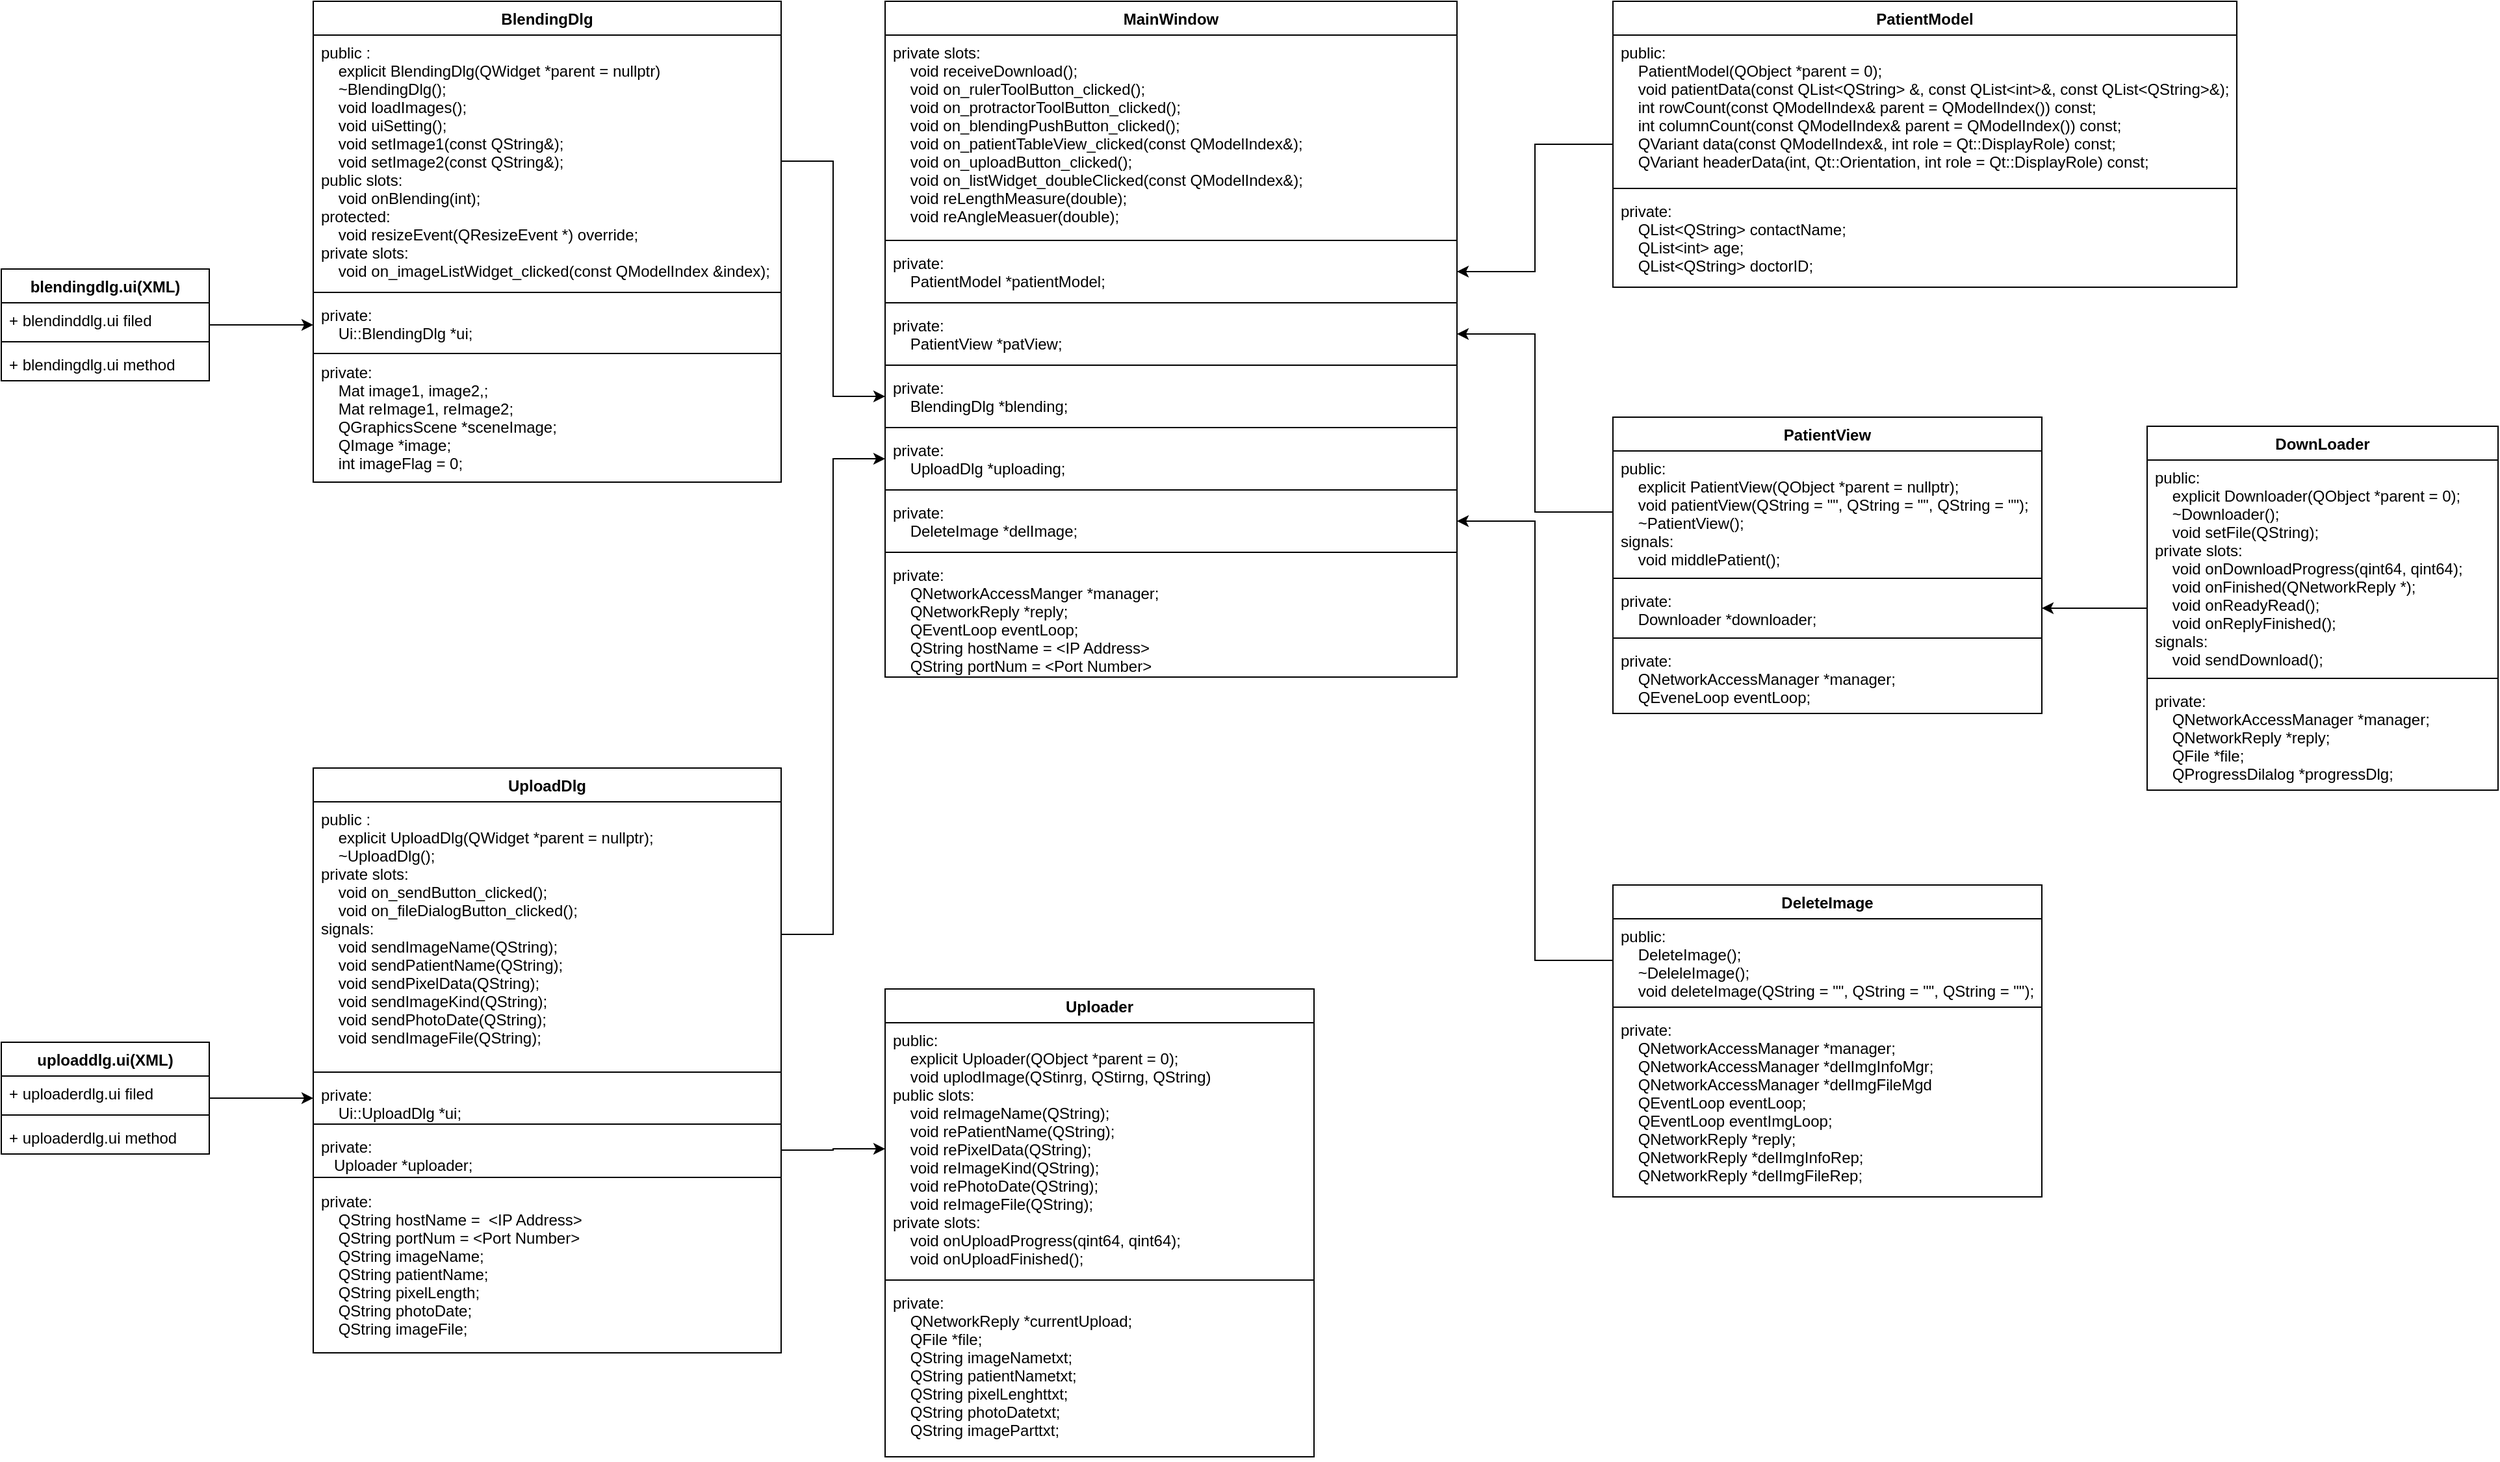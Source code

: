 <mxfile version="20.8.20" type="device"><diagram name="페이지-1" id="RAT4wVrzvzEcZ1iQlBy8"><mxGraphModel dx="3677" dy="1453" grid="1" gridSize="10" guides="1" tooltips="1" connect="1" arrows="1" fold="1" page="1" pageScale="1" pageWidth="827" pageHeight="1169" math="0" shadow="0"><root><mxCell id="0"/><mxCell id="1" parent="0"/><mxCell id="1sDQeFEwrsT5WtRH7yse-5" value="MainWindow" style="swimlane;fontStyle=1;align=center;verticalAlign=top;childLayout=stackLayout;horizontal=1;startSize=26;horizontalStack=0;resizeParent=1;resizeParentMax=0;resizeLast=0;collapsible=1;marginBottom=0;" vertex="1" parent="1"><mxGeometry y="80" width="440" height="520" as="geometry"/></mxCell><mxCell id="1sDQeFEwrsT5WtRH7yse-6" value="private slots:&#10;    void receiveDownload();&#10;    void on_rulerToolButton_clicked();&#10;    void on_protractorToolButton_clicked();&#10;    void on_blendingPushButton_clicked();&#10;    void on_patientTableView_clicked(const QModelIndex&amp;);&#10;    void on_uploadButton_clicked();&#10;    void on_listWidget_doubleClicked(const QModelIndex&amp;);&#10;    void reLengthMeasure(double);&#10;    void reAngleMeasuer(double);" style="text;strokeColor=none;fillColor=none;align=left;verticalAlign=top;spacingLeft=4;spacingRight=4;overflow=hidden;rotatable=0;points=[[0,0.5],[1,0.5]];portConstraint=eastwest;" vertex="1" parent="1sDQeFEwrsT5WtRH7yse-5"><mxGeometry y="26" width="440" height="154" as="geometry"/></mxCell><mxCell id="1sDQeFEwrsT5WtRH7yse-7" value="" style="line;strokeWidth=1;fillColor=none;align=left;verticalAlign=middle;spacingTop=-1;spacingLeft=3;spacingRight=3;rotatable=0;labelPosition=right;points=[];portConstraint=eastwest;strokeColor=inherit;" vertex="1" parent="1sDQeFEwrsT5WtRH7yse-5"><mxGeometry y="180" width="440" height="8" as="geometry"/></mxCell><mxCell id="1sDQeFEwrsT5WtRH7yse-69" value="private:&#10;    PatientModel *patientModel;" style="text;strokeColor=none;fillColor=none;align=left;verticalAlign=top;spacingLeft=4;spacingRight=4;overflow=hidden;rotatable=0;points=[[0,0.5],[1,0.5]];portConstraint=eastwest;" vertex="1" parent="1sDQeFEwrsT5WtRH7yse-5"><mxGeometry y="188" width="440" height="40" as="geometry"/></mxCell><mxCell id="1sDQeFEwrsT5WtRH7yse-62" value="" style="line;strokeWidth=1;fillColor=none;align=left;verticalAlign=middle;spacingTop=-1;spacingLeft=3;spacingRight=3;rotatable=0;labelPosition=right;points=[];portConstraint=eastwest;strokeColor=inherit;" vertex="1" parent="1sDQeFEwrsT5WtRH7yse-5"><mxGeometry y="228" width="440" height="8" as="geometry"/></mxCell><mxCell id="1sDQeFEwrsT5WtRH7yse-66" value="private:&#10;    PatientView *patView;" style="text;strokeColor=none;fillColor=none;align=left;verticalAlign=top;spacingLeft=4;spacingRight=4;overflow=hidden;rotatable=0;points=[[0,0.5],[1,0.5]];portConstraint=eastwest;" vertex="1" parent="1sDQeFEwrsT5WtRH7yse-5"><mxGeometry y="236" width="440" height="40" as="geometry"/></mxCell><mxCell id="1sDQeFEwrsT5WtRH7yse-63" value="" style="line;strokeWidth=1;fillColor=none;align=left;verticalAlign=middle;spacingTop=-1;spacingLeft=3;spacingRight=3;rotatable=0;labelPosition=right;points=[];portConstraint=eastwest;strokeColor=inherit;" vertex="1" parent="1sDQeFEwrsT5WtRH7yse-5"><mxGeometry y="276" width="440" height="8" as="geometry"/></mxCell><mxCell id="1sDQeFEwrsT5WtRH7yse-68" value="private:&#10;    BlendingDlg *blending;    " style="text;strokeColor=none;fillColor=none;align=left;verticalAlign=top;spacingLeft=4;spacingRight=4;overflow=hidden;rotatable=0;points=[[0,0.5],[1,0.5]];portConstraint=eastwest;" vertex="1" parent="1sDQeFEwrsT5WtRH7yse-5"><mxGeometry y="284" width="440" height="40" as="geometry"/></mxCell><mxCell id="1sDQeFEwrsT5WtRH7yse-64" value="" style="line;strokeWidth=1;fillColor=none;align=left;verticalAlign=middle;spacingTop=-1;spacingLeft=3;spacingRight=3;rotatable=0;labelPosition=right;points=[];portConstraint=eastwest;strokeColor=inherit;" vertex="1" parent="1sDQeFEwrsT5WtRH7yse-5"><mxGeometry y="324" width="440" height="8" as="geometry"/></mxCell><mxCell id="1sDQeFEwrsT5WtRH7yse-67" value="private:&#10;    UploadDlg *uploading;" style="text;strokeColor=none;fillColor=none;align=left;verticalAlign=top;spacingLeft=4;spacingRight=4;overflow=hidden;rotatable=0;points=[[0,0.5],[1,0.5]];portConstraint=eastwest;" vertex="1" parent="1sDQeFEwrsT5WtRH7yse-5"><mxGeometry y="332" width="440" height="40" as="geometry"/></mxCell><mxCell id="1sDQeFEwrsT5WtRH7yse-65" value="" style="line;strokeWidth=1;fillColor=none;align=left;verticalAlign=middle;spacingTop=-1;spacingLeft=3;spacingRight=3;rotatable=0;labelPosition=right;points=[];portConstraint=eastwest;strokeColor=inherit;" vertex="1" parent="1sDQeFEwrsT5WtRH7yse-5"><mxGeometry y="372" width="440" height="8" as="geometry"/></mxCell><mxCell id="1sDQeFEwrsT5WtRH7yse-8" value="private:&#10;    DeleteImage *delImage;" style="text;strokeColor=none;fillColor=none;align=left;verticalAlign=top;spacingLeft=4;spacingRight=4;overflow=hidden;rotatable=0;points=[[0,0.5],[1,0.5]];portConstraint=eastwest;" vertex="1" parent="1sDQeFEwrsT5WtRH7yse-5"><mxGeometry y="380" width="440" height="40" as="geometry"/></mxCell><mxCell id="1sDQeFEwrsT5WtRH7yse-70" value="" style="line;strokeWidth=1;fillColor=none;align=left;verticalAlign=middle;spacingTop=-1;spacingLeft=3;spacingRight=3;rotatable=0;labelPosition=right;points=[];portConstraint=eastwest;strokeColor=inherit;" vertex="1" parent="1sDQeFEwrsT5WtRH7yse-5"><mxGeometry y="420" width="440" height="8" as="geometry"/></mxCell><mxCell id="1sDQeFEwrsT5WtRH7yse-71" value="private:&#10;    QNetworkAccessManger *manager;&#10;    QNetworkReply *reply;   &#10;    QEventLoop eventLoop;&#10;    QString hostName = &lt;IP Address&gt;&#10;    QString portNum = &lt;Port Number&gt;" style="text;strokeColor=none;fillColor=none;align=left;verticalAlign=top;spacingLeft=4;spacingRight=4;overflow=hidden;rotatable=0;points=[[0,0.5],[1,0.5]];portConstraint=eastwest;" vertex="1" parent="1sDQeFEwrsT5WtRH7yse-5"><mxGeometry y="428" width="440" height="92" as="geometry"/></mxCell><mxCell id="1sDQeFEwrsT5WtRH7yse-9" value="DeleteImage" style="swimlane;fontStyle=1;align=center;verticalAlign=top;childLayout=stackLayout;horizontal=1;startSize=26;horizontalStack=0;resizeParent=1;resizeParentMax=0;resizeLast=0;collapsible=1;marginBottom=0;" vertex="1" parent="1"><mxGeometry x="560" y="760" width="330" height="240" as="geometry"/></mxCell><mxCell id="1sDQeFEwrsT5WtRH7yse-10" value="public:&#10;    DeleteImage();   &#10;    ~DeleleImage();&#10;    void deleteImage(QString = &quot;&quot;, QString = &quot;&quot;, QString = &quot;&quot;);" style="text;strokeColor=none;fillColor=none;align=left;verticalAlign=top;spacingLeft=4;spacingRight=4;overflow=hidden;rotatable=0;points=[[0,0.5],[1,0.5]];portConstraint=eastwest;" vertex="1" parent="1sDQeFEwrsT5WtRH7yse-9"><mxGeometry y="26" width="330" height="64" as="geometry"/></mxCell><mxCell id="1sDQeFEwrsT5WtRH7yse-11" value="" style="line;strokeWidth=1;fillColor=none;align=left;verticalAlign=middle;spacingTop=-1;spacingLeft=3;spacingRight=3;rotatable=0;labelPosition=right;points=[];portConstraint=eastwest;strokeColor=inherit;" vertex="1" parent="1sDQeFEwrsT5WtRH7yse-9"><mxGeometry y="90" width="330" height="8" as="geometry"/></mxCell><mxCell id="1sDQeFEwrsT5WtRH7yse-12" value="private:&#10;    QNetworkAccessManager *manager;&#10;    QNetworkAccessManager *delImgInfoMgr;&#10;    QNetworkAccessManager *delImgFileMgd&#10;    QEventLoop eventLoop;&#10;    QEventLoop eventImgLoop;&#10;    QNetworkReply *reply;&#10;    QNetworkReply *delImgInfoRep;&#10;    QNetworkReply *delImgFileRep;" style="text;strokeColor=none;fillColor=none;align=left;verticalAlign=top;spacingLeft=4;spacingRight=4;overflow=hidden;rotatable=0;points=[[0,0.5],[1,0.5]];portConstraint=eastwest;" vertex="1" parent="1sDQeFEwrsT5WtRH7yse-9"><mxGeometry y="98" width="330" height="142" as="geometry"/></mxCell><mxCell id="1sDQeFEwrsT5WtRH7yse-59" style="edgeStyle=orthogonalEdgeStyle;rounded=0;orthogonalLoop=1;jettySize=auto;html=1;entryX=1;entryY=0.5;entryDx=0;entryDy=0;" edge="1" parent="1" source="1sDQeFEwrsT5WtRH7yse-13" target="1sDQeFEwrsT5WtRH7yse-57"><mxGeometry relative="1" as="geometry"/></mxCell><mxCell id="1sDQeFEwrsT5WtRH7yse-13" value="DownLoader" style="swimlane;fontStyle=1;align=center;verticalAlign=top;childLayout=stackLayout;horizontal=1;startSize=26;horizontalStack=0;resizeParent=1;resizeParentMax=0;resizeLast=0;collapsible=1;marginBottom=0;" vertex="1" parent="1"><mxGeometry x="971" y="407" width="270" height="280" as="geometry"/></mxCell><mxCell id="1sDQeFEwrsT5WtRH7yse-14" value="public:&#10;    explicit Downloader(QObject *parent = 0);&#10;    ~Downloader();&#10;    void setFile(QString);&#10;private slots:&#10;    void onDownloadProgress(qint64, qint64);&#10;    void onFinished(QNetworkReply *);&#10;    void onReadyRead();&#10;    void onReplyFinished();&#10;signals:&#10;    void sendDownload();" style="text;strokeColor=none;fillColor=none;align=left;verticalAlign=top;spacingLeft=4;spacingRight=4;overflow=hidden;rotatable=0;points=[[0,0.5],[1,0.5]];portConstraint=eastwest;" vertex="1" parent="1sDQeFEwrsT5WtRH7yse-13"><mxGeometry y="26" width="270" height="164" as="geometry"/></mxCell><mxCell id="1sDQeFEwrsT5WtRH7yse-15" value="" style="line;strokeWidth=1;fillColor=none;align=left;verticalAlign=middle;spacingTop=-1;spacingLeft=3;spacingRight=3;rotatable=0;labelPosition=right;points=[];portConstraint=eastwest;strokeColor=inherit;" vertex="1" parent="1sDQeFEwrsT5WtRH7yse-13"><mxGeometry y="190" width="270" height="8" as="geometry"/></mxCell><mxCell id="1sDQeFEwrsT5WtRH7yse-16" value="private:&#10;    QNetworkAccessManager *manager;&#10;    QNetworkReply *reply;&#10;    QFile *file;&#10;    QProgressDilalog *progressDlg;" style="text;strokeColor=none;fillColor=none;align=left;verticalAlign=top;spacingLeft=4;spacingRight=4;overflow=hidden;rotatable=0;points=[[0,0.5],[1,0.5]];portConstraint=eastwest;" vertex="1" parent="1sDQeFEwrsT5WtRH7yse-13"><mxGeometry y="198" width="270" height="82" as="geometry"/></mxCell><mxCell id="1sDQeFEwrsT5WtRH7yse-73" style="edgeStyle=orthogonalEdgeStyle;rounded=0;orthogonalLoop=1;jettySize=auto;html=1;entryX=1;entryY=0.5;entryDx=0;entryDy=0;" edge="1" parent="1" source="1sDQeFEwrsT5WtRH7yse-17" target="1sDQeFEwrsT5WtRH7yse-69"><mxGeometry relative="1" as="geometry"/></mxCell><mxCell id="1sDQeFEwrsT5WtRH7yse-17" value="PatientModel" style="swimlane;fontStyle=1;align=center;verticalAlign=top;childLayout=stackLayout;horizontal=1;startSize=26;horizontalStack=0;resizeParent=1;resizeParentMax=0;resizeLast=0;collapsible=1;marginBottom=0;" vertex="1" parent="1"><mxGeometry x="560" y="80" width="480" height="220" as="geometry"/></mxCell><mxCell id="1sDQeFEwrsT5WtRH7yse-18" value="public:&#10;    PatientModel(QObject *parent = 0);&#10;    void patientData(const QList&lt;QString&gt; &amp;, const QList&lt;int&gt;&amp;, const QList&lt;QString&gt;&amp;);&#10;    int rowCount(const QModelIndex&amp; parent = QModelIndex()) const;&#10;    int columnCount(const QModelIndex&amp; parent = QModelIndex()) const;&#10;    QVariant data(const QModelIndex&amp;, int role = Qt::DisplayRole) const;&#10;    QVariant headerData(int, Qt::Orientation, int role = Qt::DisplayRole) const;" style="text;strokeColor=none;fillColor=none;align=left;verticalAlign=top;spacingLeft=4;spacingRight=4;overflow=hidden;rotatable=0;points=[[0,0.5],[1,0.5]];portConstraint=eastwest;" vertex="1" parent="1sDQeFEwrsT5WtRH7yse-17"><mxGeometry y="26" width="480" height="114" as="geometry"/></mxCell><mxCell id="1sDQeFEwrsT5WtRH7yse-19" value="" style="line;strokeWidth=1;fillColor=none;align=left;verticalAlign=middle;spacingTop=-1;spacingLeft=3;spacingRight=3;rotatable=0;labelPosition=right;points=[];portConstraint=eastwest;strokeColor=inherit;" vertex="1" parent="1sDQeFEwrsT5WtRH7yse-17"><mxGeometry y="140" width="480" height="8" as="geometry"/></mxCell><mxCell id="1sDQeFEwrsT5WtRH7yse-20" value="private:&#10;    QList&lt;QString&gt; contactName;&#10;    QList&lt;int&gt; age;&#10;    QList&lt;QString&gt; doctorID;" style="text;strokeColor=none;fillColor=none;align=left;verticalAlign=top;spacingLeft=4;spacingRight=4;overflow=hidden;rotatable=0;points=[[0,0.5],[1,0.5]];portConstraint=eastwest;" vertex="1" parent="1sDQeFEwrsT5WtRH7yse-17"><mxGeometry y="148" width="480" height="72" as="geometry"/></mxCell><mxCell id="1sDQeFEwrsT5WtRH7yse-21" value="BlendingDlg&#10;" style="swimlane;fontStyle=1;align=center;verticalAlign=top;childLayout=stackLayout;horizontal=1;startSize=26;horizontalStack=0;resizeParent=1;resizeParentMax=0;resizeLast=0;collapsible=1;marginBottom=0;" vertex="1" parent="1"><mxGeometry x="-440" y="80" width="360" height="370" as="geometry"/></mxCell><mxCell id="1sDQeFEwrsT5WtRH7yse-22" value="public :&#10;    explicit BlendingDlg(QWidget *parent = nullptr)&#10;    ~BlendingDlg();&#10;    void loadImages();&#10;    void uiSetting();&#10;    void setImage1(const QString&amp;);&#10;    void setImage2(const QString&amp;);&#10;public slots:&#10;    void onBlending(int);&#10;protected:&#10;    void resizeEvent(QResizeEvent *) override;&#10;private slots:&#10;    void on_imageListWidget_clicked(const QModelIndex &amp;index);&#10;" style="text;strokeColor=none;fillColor=none;align=left;verticalAlign=top;spacingLeft=4;spacingRight=4;overflow=hidden;rotatable=0;points=[[0,0.5],[1,0.5]];portConstraint=eastwest;" vertex="1" parent="1sDQeFEwrsT5WtRH7yse-21"><mxGeometry y="26" width="360" height="194" as="geometry"/></mxCell><mxCell id="1sDQeFEwrsT5WtRH7yse-23" value="" style="line;strokeWidth=1;fillColor=none;align=left;verticalAlign=middle;spacingTop=-1;spacingLeft=3;spacingRight=3;rotatable=0;labelPosition=right;points=[];portConstraint=eastwest;strokeColor=inherit;" vertex="1" parent="1sDQeFEwrsT5WtRH7yse-21"><mxGeometry y="220" width="360" height="8" as="geometry"/></mxCell><mxCell id="1sDQeFEwrsT5WtRH7yse-24" value="private:&#10;    Ui::BlendingDlg *ui;" style="text;strokeColor=none;fillColor=none;align=left;verticalAlign=top;spacingLeft=4;spacingRight=4;overflow=hidden;rotatable=0;points=[[0,0.5],[1,0.5]];portConstraint=eastwest;" vertex="1" parent="1sDQeFEwrsT5WtRH7yse-21"><mxGeometry y="228" width="360" height="42" as="geometry"/></mxCell><mxCell id="1sDQeFEwrsT5WtRH7yse-45" value="" style="line;strokeWidth=1;fillColor=none;align=left;verticalAlign=middle;spacingTop=-1;spacingLeft=3;spacingRight=3;rotatable=0;labelPosition=right;points=[];portConstraint=eastwest;strokeColor=inherit;" vertex="1" parent="1sDQeFEwrsT5WtRH7yse-21"><mxGeometry y="270" width="360" height="2" as="geometry"/></mxCell><mxCell id="1sDQeFEwrsT5WtRH7yse-48" value="private:&#10;    Mat image1, image2,;&#10;    Mat reImage1, reImage2;&#10;    QGraphicsScene *sceneImage;&#10;    QImage *image;&#10;    int imageFlag = 0;" style="text;strokeColor=none;fillColor=none;align=left;verticalAlign=top;spacingLeft=4;spacingRight=4;overflow=hidden;rotatable=0;points=[[0,0.5],[1,0.5]];portConstraint=eastwest;" vertex="1" parent="1sDQeFEwrsT5WtRH7yse-21"><mxGeometry y="272" width="360" height="98" as="geometry"/></mxCell><mxCell id="1sDQeFEwrsT5WtRH7yse-25" value="PatientView" style="swimlane;fontStyle=1;align=center;verticalAlign=top;childLayout=stackLayout;horizontal=1;startSize=26;horizontalStack=0;resizeParent=1;resizeParentMax=0;resizeLast=0;collapsible=1;marginBottom=0;" vertex="1" parent="1"><mxGeometry x="560" y="400" width="330" height="228" as="geometry"/></mxCell><mxCell id="1sDQeFEwrsT5WtRH7yse-26" value="public:    &#10;    explicit PatientView(QObject *parent = nullptr);&#10;    void patientView(QString = &quot;&quot;, QString = &quot;&quot;, QString = &quot;&quot;);&#10;    ~PatientView();&#10;signals:&#10;    void middlePatient();&#10;" style="text;strokeColor=none;fillColor=none;align=left;verticalAlign=top;spacingLeft=4;spacingRight=4;overflow=hidden;rotatable=0;points=[[0,0.5],[1,0.5]];portConstraint=eastwest;" vertex="1" parent="1sDQeFEwrsT5WtRH7yse-25"><mxGeometry y="26" width="330" height="94" as="geometry"/></mxCell><mxCell id="1sDQeFEwrsT5WtRH7yse-27" value="" style="line;strokeWidth=1;fillColor=none;align=left;verticalAlign=middle;spacingTop=-1;spacingLeft=3;spacingRight=3;rotatable=0;labelPosition=right;points=[];portConstraint=eastwest;strokeColor=inherit;" vertex="1" parent="1sDQeFEwrsT5WtRH7yse-25"><mxGeometry y="120" width="330" height="8" as="geometry"/></mxCell><mxCell id="1sDQeFEwrsT5WtRH7yse-57" value="private:&#10;    Downloader *downloader;" style="text;strokeColor=none;fillColor=none;align=left;verticalAlign=top;spacingLeft=4;spacingRight=4;overflow=hidden;rotatable=0;points=[[0,0.5],[1,0.5]];portConstraint=eastwest;" vertex="1" parent="1sDQeFEwrsT5WtRH7yse-25"><mxGeometry y="128" width="330" height="38" as="geometry"/></mxCell><mxCell id="1sDQeFEwrsT5WtRH7yse-56" value="" style="line;strokeWidth=1;fillColor=none;align=left;verticalAlign=middle;spacingTop=-1;spacingLeft=3;spacingRight=3;rotatable=0;labelPosition=right;points=[];portConstraint=eastwest;strokeColor=inherit;" vertex="1" parent="1sDQeFEwrsT5WtRH7yse-25"><mxGeometry y="166" width="330" height="8" as="geometry"/></mxCell><mxCell id="1sDQeFEwrsT5WtRH7yse-28" value="private:&#10;    QNetworkAccessManager *manager;&#10;    QEveneLoop eventLoop;" style="text;strokeColor=none;fillColor=none;align=left;verticalAlign=top;spacingLeft=4;spacingRight=4;overflow=hidden;rotatable=0;points=[[0,0.5],[1,0.5]];portConstraint=eastwest;" vertex="1" parent="1sDQeFEwrsT5WtRH7yse-25"><mxGeometry y="174" width="330" height="54" as="geometry"/></mxCell><mxCell id="1sDQeFEwrsT5WtRH7yse-29" value="UploadDlg" style="swimlane;fontStyle=1;align=center;verticalAlign=top;childLayout=stackLayout;horizontal=1;startSize=26;horizontalStack=0;resizeParent=1;resizeParentMax=0;resizeLast=0;collapsible=1;marginBottom=0;" vertex="1" parent="1"><mxGeometry x="-440" y="670" width="360" height="450" as="geometry"/></mxCell><mxCell id="1sDQeFEwrsT5WtRH7yse-30" value="public :&#10;    explicit UploadDlg(QWidget *parent = nullptr);&#10;    ~UploadDlg();&#10;private slots:&#10;    void on_sendButton_clicked();&#10;    void on_fileDialogButton_clicked();&#10;signals:&#10;    void sendImageName(QString);&#10;    void sendPatientName(QString);&#10;    void sendPixelData(QString);&#10;    void sendImageKind(QString);&#10;    void sendPhotoDate(QString);&#10;    void sendImageFile(QString);    &#10;" style="text;strokeColor=none;fillColor=none;align=left;verticalAlign=top;spacingLeft=4;spacingRight=4;overflow=hidden;rotatable=0;points=[[0,0.5],[1,0.5]];portConstraint=eastwest;" vertex="1" parent="1sDQeFEwrsT5WtRH7yse-29"><mxGeometry y="26" width="360" height="204" as="geometry"/></mxCell><mxCell id="1sDQeFEwrsT5WtRH7yse-50" value="" style="line;strokeWidth=1;fillColor=none;align=left;verticalAlign=middle;spacingTop=-1;spacingLeft=3;spacingRight=3;rotatable=0;labelPosition=right;points=[];portConstraint=eastwest;strokeColor=inherit;" vertex="1" parent="1sDQeFEwrsT5WtRH7yse-29"><mxGeometry y="230" width="360" height="8" as="geometry"/></mxCell><mxCell id="1sDQeFEwrsT5WtRH7yse-51" value="private:&#10;    Ui::UploadDlg *ui;" style="text;strokeColor=none;fillColor=none;align=left;verticalAlign=top;spacingLeft=4;spacingRight=4;overflow=hidden;rotatable=0;points=[[0,0.5],[1,0.5]];portConstraint=eastwest;" vertex="1" parent="1sDQeFEwrsT5WtRH7yse-29"><mxGeometry y="238" width="360" height="32" as="geometry"/></mxCell><mxCell id="1sDQeFEwrsT5WtRH7yse-31" value="" style="line;strokeWidth=1;fillColor=none;align=left;verticalAlign=middle;spacingTop=-1;spacingLeft=3;spacingRight=3;rotatable=0;labelPosition=right;points=[];portConstraint=eastwest;strokeColor=inherit;" vertex="1" parent="1sDQeFEwrsT5WtRH7yse-29"><mxGeometry y="270" width="360" height="8" as="geometry"/></mxCell><mxCell id="1sDQeFEwrsT5WtRH7yse-54" value="private:&#10;   Uploader *uploader;" style="text;strokeColor=none;fillColor=none;align=left;verticalAlign=top;spacingLeft=4;spacingRight=4;overflow=hidden;rotatable=0;points=[[0,0.5],[1,0.5]];portConstraint=eastwest;" vertex="1" parent="1sDQeFEwrsT5WtRH7yse-29"><mxGeometry y="278" width="360" height="32" as="geometry"/></mxCell><mxCell id="1sDQeFEwrsT5WtRH7yse-53" value="" style="line;strokeWidth=1;fillColor=none;align=left;verticalAlign=middle;spacingTop=-1;spacingLeft=3;spacingRight=3;rotatable=0;labelPosition=right;points=[];portConstraint=eastwest;strokeColor=inherit;" vertex="1" parent="1sDQeFEwrsT5WtRH7yse-29"><mxGeometry y="310" width="360" height="10" as="geometry"/></mxCell><mxCell id="1sDQeFEwrsT5WtRH7yse-32" value="private:&#10;    QString hostName =  &lt;IP Address&gt;&#10;    QString portNum = &lt;Port Number&gt;&#10;    QString imageName;&#10;    QString patientName;&#10;    QString pixelLength;&#10;    QString photoDate;&#10;    QString imageFile;" style="text;strokeColor=none;fillColor=none;align=left;verticalAlign=top;spacingLeft=4;spacingRight=4;overflow=hidden;rotatable=0;points=[[0,0.5],[1,0.5]];portConstraint=eastwest;" vertex="1" parent="1sDQeFEwrsT5WtRH7yse-29"><mxGeometry y="320" width="360" height="130" as="geometry"/></mxCell><mxCell id="1sDQeFEwrsT5WtRH7yse-55" style="edgeStyle=orthogonalEdgeStyle;rounded=0;orthogonalLoop=1;jettySize=auto;html=1;entryX=0;entryY=0.5;entryDx=0;entryDy=0;exitX=1;exitY=0.5;exitDx=0;exitDy=0;" edge="1" parent="1" source="1sDQeFEwrsT5WtRH7yse-54" target="1sDQeFEwrsT5WtRH7yse-34"><mxGeometry relative="1" as="geometry"><mxPoint x="210" y="774" as="targetPoint"/><mxPoint x="200" y="810" as="sourcePoint"/></mxGeometry></mxCell><mxCell id="1sDQeFEwrsT5WtRH7yse-33" value="Uploader" style="swimlane;fontStyle=1;align=center;verticalAlign=top;childLayout=stackLayout;horizontal=1;startSize=26;horizontalStack=0;resizeParent=1;resizeParentMax=0;resizeLast=0;collapsible=1;marginBottom=0;" vertex="1" parent="1"><mxGeometry y="840" width="330" height="360" as="geometry"/></mxCell><mxCell id="1sDQeFEwrsT5WtRH7yse-34" value="public:&#10;    explicit Uploader(QObject *parent = 0);&#10;    void uplodImage(QStinrg, QStirng, QString)&#10;public slots:&#10;    void reImageName(QString);&#10;    void rePatientName(QString);&#10;    void rePixelData(QString);&#10;    void reImageKind(QString);&#10;    void rePhotoDate(QString);&#10;    void reImageFile(QString);&#10;private slots:&#10;    void onUploadProgress(qint64, qint64);&#10;    void onUploadFinished();    " style="text;strokeColor=none;fillColor=none;align=left;verticalAlign=top;spacingLeft=4;spacingRight=4;overflow=hidden;rotatable=0;points=[[0,0.5],[1,0.5]];portConstraint=eastwest;" vertex="1" parent="1sDQeFEwrsT5WtRH7yse-33"><mxGeometry y="26" width="330" height="194" as="geometry"/></mxCell><mxCell id="1sDQeFEwrsT5WtRH7yse-35" value="" style="line;strokeWidth=1;fillColor=none;align=left;verticalAlign=middle;spacingTop=-1;spacingLeft=3;spacingRight=3;rotatable=0;labelPosition=right;points=[];portConstraint=eastwest;strokeColor=inherit;" vertex="1" parent="1sDQeFEwrsT5WtRH7yse-33"><mxGeometry y="220" width="330" height="8" as="geometry"/></mxCell><mxCell id="1sDQeFEwrsT5WtRH7yse-36" value="private:&#10;    QNetworkReply *currentUpload;&#10;    QFile *file;&#10;    QString imageNametxt;&#10;    QString patientNametxt;&#10;    QString pixelLenghttxt;&#10;    QString photoDatetxt;&#10;    QString imageParttxt;" style="text;strokeColor=none;fillColor=none;align=left;verticalAlign=top;spacingLeft=4;spacingRight=4;overflow=hidden;rotatable=0;points=[[0,0.5],[1,0.5]];portConstraint=eastwest;" vertex="1" parent="1sDQeFEwrsT5WtRH7yse-33"><mxGeometry y="228" width="330" height="132" as="geometry"/></mxCell><mxCell id="1sDQeFEwrsT5WtRH7yse-49" style="edgeStyle=orthogonalEdgeStyle;rounded=0;orthogonalLoop=1;jettySize=auto;html=1;entryX=0;entryY=0.5;entryDx=0;entryDy=0;" edge="1" parent="1" source="1sDQeFEwrsT5WtRH7yse-37" target="1sDQeFEwrsT5WtRH7yse-24"><mxGeometry relative="1" as="geometry"/></mxCell><mxCell id="1sDQeFEwrsT5WtRH7yse-37" value="blendingdlg.ui(XML)" style="swimlane;fontStyle=1;align=center;verticalAlign=top;childLayout=stackLayout;horizontal=1;startSize=26;horizontalStack=0;resizeParent=1;resizeParentMax=0;resizeLast=0;collapsible=1;marginBottom=0;" vertex="1" parent="1"><mxGeometry x="-680" y="286" width="160" height="86" as="geometry"/></mxCell><mxCell id="1sDQeFEwrsT5WtRH7yse-38" value="+ blendinddlg.ui filed" style="text;strokeColor=none;fillColor=none;align=left;verticalAlign=top;spacingLeft=4;spacingRight=4;overflow=hidden;rotatable=0;points=[[0,0.5],[1,0.5]];portConstraint=eastwest;" vertex="1" parent="1sDQeFEwrsT5WtRH7yse-37"><mxGeometry y="26" width="160" height="26" as="geometry"/></mxCell><mxCell id="1sDQeFEwrsT5WtRH7yse-39" value="" style="line;strokeWidth=1;fillColor=none;align=left;verticalAlign=middle;spacingTop=-1;spacingLeft=3;spacingRight=3;rotatable=0;labelPosition=right;points=[];portConstraint=eastwest;strokeColor=inherit;" vertex="1" parent="1sDQeFEwrsT5WtRH7yse-37"><mxGeometry y="52" width="160" height="8" as="geometry"/></mxCell><mxCell id="1sDQeFEwrsT5WtRH7yse-40" value="+ blendingdlg.ui method" style="text;strokeColor=none;fillColor=none;align=left;verticalAlign=top;spacingLeft=4;spacingRight=4;overflow=hidden;rotatable=0;points=[[0,0.5],[1,0.5]];portConstraint=eastwest;" vertex="1" parent="1sDQeFEwrsT5WtRH7yse-37"><mxGeometry y="60" width="160" height="26" as="geometry"/></mxCell><mxCell id="1sDQeFEwrsT5WtRH7yse-52" style="edgeStyle=orthogonalEdgeStyle;rounded=0;orthogonalLoop=1;jettySize=auto;html=1;entryX=0;entryY=0.5;entryDx=0;entryDy=0;" edge="1" parent="1" source="1sDQeFEwrsT5WtRH7yse-41" target="1sDQeFEwrsT5WtRH7yse-51"><mxGeometry relative="1" as="geometry"/></mxCell><mxCell id="1sDQeFEwrsT5WtRH7yse-41" value="uploaddlg.ui(XML)" style="swimlane;fontStyle=1;align=center;verticalAlign=top;childLayout=stackLayout;horizontal=1;startSize=26;horizontalStack=0;resizeParent=1;resizeParentMax=0;resizeLast=0;collapsible=1;marginBottom=0;" vertex="1" parent="1"><mxGeometry x="-680" y="881" width="160" height="86" as="geometry"/></mxCell><mxCell id="1sDQeFEwrsT5WtRH7yse-42" value="+ uploaderdlg.ui filed" style="text;strokeColor=none;fillColor=none;align=left;verticalAlign=top;spacingLeft=4;spacingRight=4;overflow=hidden;rotatable=0;points=[[0,0.5],[1,0.5]];portConstraint=eastwest;" vertex="1" parent="1sDQeFEwrsT5WtRH7yse-41"><mxGeometry y="26" width="160" height="26" as="geometry"/></mxCell><mxCell id="1sDQeFEwrsT5WtRH7yse-43" value="" style="line;strokeWidth=1;fillColor=none;align=left;verticalAlign=middle;spacingTop=-1;spacingLeft=3;spacingRight=3;rotatable=0;labelPosition=right;points=[];portConstraint=eastwest;strokeColor=inherit;" vertex="1" parent="1sDQeFEwrsT5WtRH7yse-41"><mxGeometry y="52" width="160" height="8" as="geometry"/></mxCell><mxCell id="1sDQeFEwrsT5WtRH7yse-44" value="+ uploaderdlg.ui method" style="text;strokeColor=none;fillColor=none;align=left;verticalAlign=top;spacingLeft=4;spacingRight=4;overflow=hidden;rotatable=0;points=[[0,0.5],[1,0.5]];portConstraint=eastwest;" vertex="1" parent="1sDQeFEwrsT5WtRH7yse-41"><mxGeometry y="60" width="160" height="26" as="geometry"/></mxCell><mxCell id="1sDQeFEwrsT5WtRH7yse-74" style="edgeStyle=orthogonalEdgeStyle;rounded=0;orthogonalLoop=1;jettySize=auto;html=1;entryX=0;entryY=0.5;entryDx=0;entryDy=0;" edge="1" parent="1" source="1sDQeFEwrsT5WtRH7yse-22" target="1sDQeFEwrsT5WtRH7yse-68"><mxGeometry relative="1" as="geometry"/></mxCell><mxCell id="1sDQeFEwrsT5WtRH7yse-75" style="edgeStyle=orthogonalEdgeStyle;rounded=0;orthogonalLoop=1;jettySize=auto;html=1;entryX=0;entryY=0.5;entryDx=0;entryDy=0;" edge="1" parent="1" source="1sDQeFEwrsT5WtRH7yse-30" target="1sDQeFEwrsT5WtRH7yse-67"><mxGeometry relative="1" as="geometry"/></mxCell><mxCell id="1sDQeFEwrsT5WtRH7yse-76" style="edgeStyle=orthogonalEdgeStyle;rounded=0;orthogonalLoop=1;jettySize=auto;html=1;entryX=1;entryY=0.5;entryDx=0;entryDy=0;" edge="1" parent="1" source="1sDQeFEwrsT5WtRH7yse-26" target="1sDQeFEwrsT5WtRH7yse-66"><mxGeometry relative="1" as="geometry"/></mxCell><mxCell id="1sDQeFEwrsT5WtRH7yse-77" style="edgeStyle=orthogonalEdgeStyle;rounded=0;orthogonalLoop=1;jettySize=auto;html=1;entryX=1;entryY=0.5;entryDx=0;entryDy=0;" edge="1" parent="1" source="1sDQeFEwrsT5WtRH7yse-10" target="1sDQeFEwrsT5WtRH7yse-8"><mxGeometry relative="1" as="geometry"/></mxCell></root></mxGraphModel></diagram></mxfile>